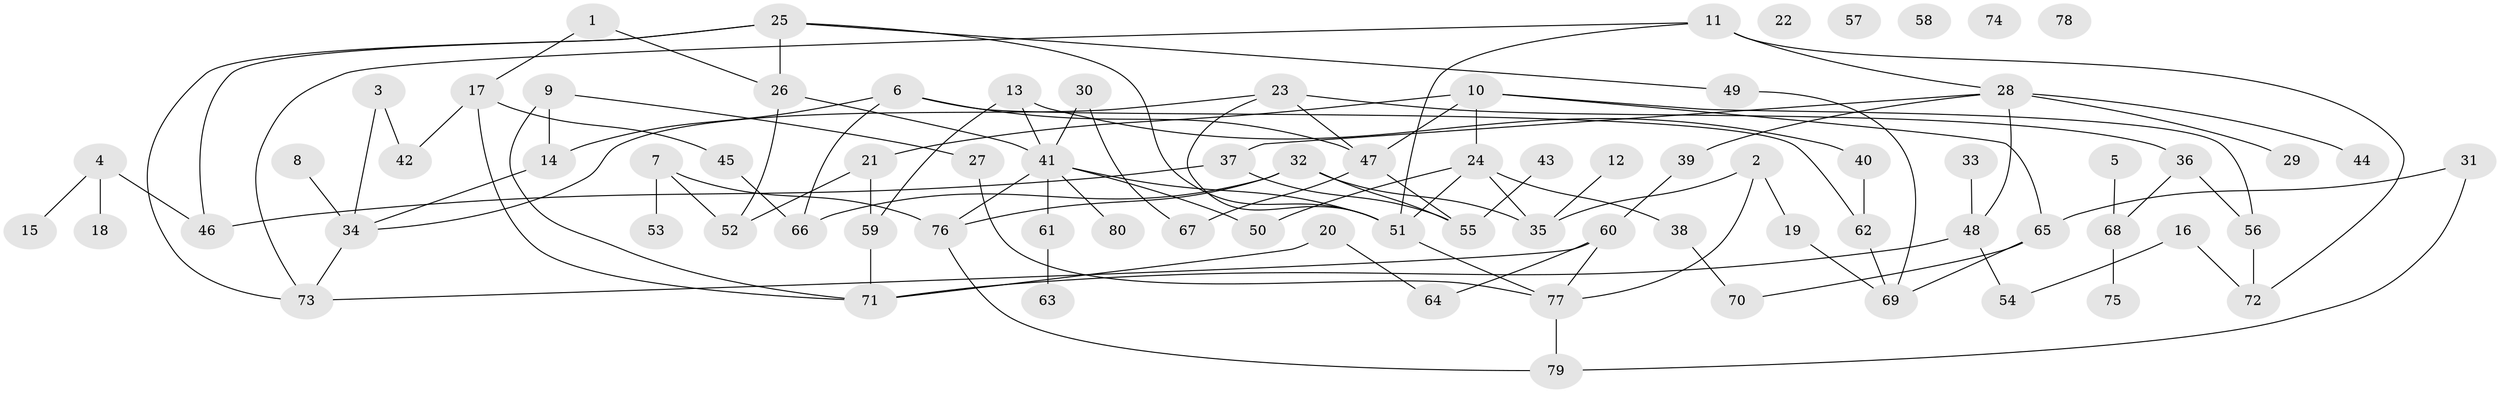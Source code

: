 // coarse degree distribution, {3: 0.25, 1: 0.3, 7: 0.05, 9: 0.05, 8: 0.05, 5: 0.15, 2: 0.05, 4: 0.05, 10: 0.05}
// Generated by graph-tools (version 1.1) at 2025/35/03/04/25 23:35:44]
// undirected, 80 vertices, 109 edges
graph export_dot {
  node [color=gray90,style=filled];
  1;
  2;
  3;
  4;
  5;
  6;
  7;
  8;
  9;
  10;
  11;
  12;
  13;
  14;
  15;
  16;
  17;
  18;
  19;
  20;
  21;
  22;
  23;
  24;
  25;
  26;
  27;
  28;
  29;
  30;
  31;
  32;
  33;
  34;
  35;
  36;
  37;
  38;
  39;
  40;
  41;
  42;
  43;
  44;
  45;
  46;
  47;
  48;
  49;
  50;
  51;
  52;
  53;
  54;
  55;
  56;
  57;
  58;
  59;
  60;
  61;
  62;
  63;
  64;
  65;
  66;
  67;
  68;
  69;
  70;
  71;
  72;
  73;
  74;
  75;
  76;
  77;
  78;
  79;
  80;
  1 -- 17;
  1 -- 26;
  2 -- 19;
  2 -- 35;
  2 -- 77;
  3 -- 34;
  3 -- 42;
  4 -- 15;
  4 -- 18;
  4 -- 46;
  5 -- 68;
  6 -- 14;
  6 -- 47;
  6 -- 62;
  6 -- 66;
  7 -- 52;
  7 -- 53;
  7 -- 76;
  8 -- 34;
  9 -- 14;
  9 -- 27;
  9 -- 71;
  10 -- 21;
  10 -- 24;
  10 -- 47;
  10 -- 56;
  10 -- 65;
  11 -- 28;
  11 -- 51;
  11 -- 72;
  11 -- 73;
  12 -- 35;
  13 -- 40;
  13 -- 41;
  13 -- 59;
  14 -- 34;
  16 -- 54;
  16 -- 72;
  17 -- 42;
  17 -- 45;
  17 -- 71;
  19 -- 69;
  20 -- 64;
  20 -- 71;
  21 -- 52;
  21 -- 59;
  23 -- 34;
  23 -- 36;
  23 -- 47;
  23 -- 51;
  24 -- 35;
  24 -- 38;
  24 -- 50;
  24 -- 51;
  25 -- 26;
  25 -- 46;
  25 -- 49;
  25 -- 51;
  25 -- 73;
  26 -- 41;
  26 -- 52;
  27 -- 77;
  28 -- 29;
  28 -- 37;
  28 -- 39;
  28 -- 44;
  28 -- 48;
  30 -- 41;
  30 -- 67;
  31 -- 65;
  31 -- 79;
  32 -- 35;
  32 -- 55;
  32 -- 66;
  32 -- 76;
  33 -- 48;
  34 -- 73;
  36 -- 56;
  36 -- 68;
  37 -- 46;
  37 -- 55;
  38 -- 70;
  39 -- 60;
  40 -- 62;
  41 -- 50;
  41 -- 51;
  41 -- 61;
  41 -- 76;
  41 -- 80;
  43 -- 55;
  45 -- 66;
  47 -- 55;
  47 -- 67;
  48 -- 54;
  48 -- 71;
  49 -- 69;
  51 -- 77;
  56 -- 72;
  59 -- 71;
  60 -- 64;
  60 -- 73;
  60 -- 77;
  61 -- 63;
  62 -- 69;
  65 -- 69;
  65 -- 70;
  68 -- 75;
  76 -- 79;
  77 -- 79;
}
